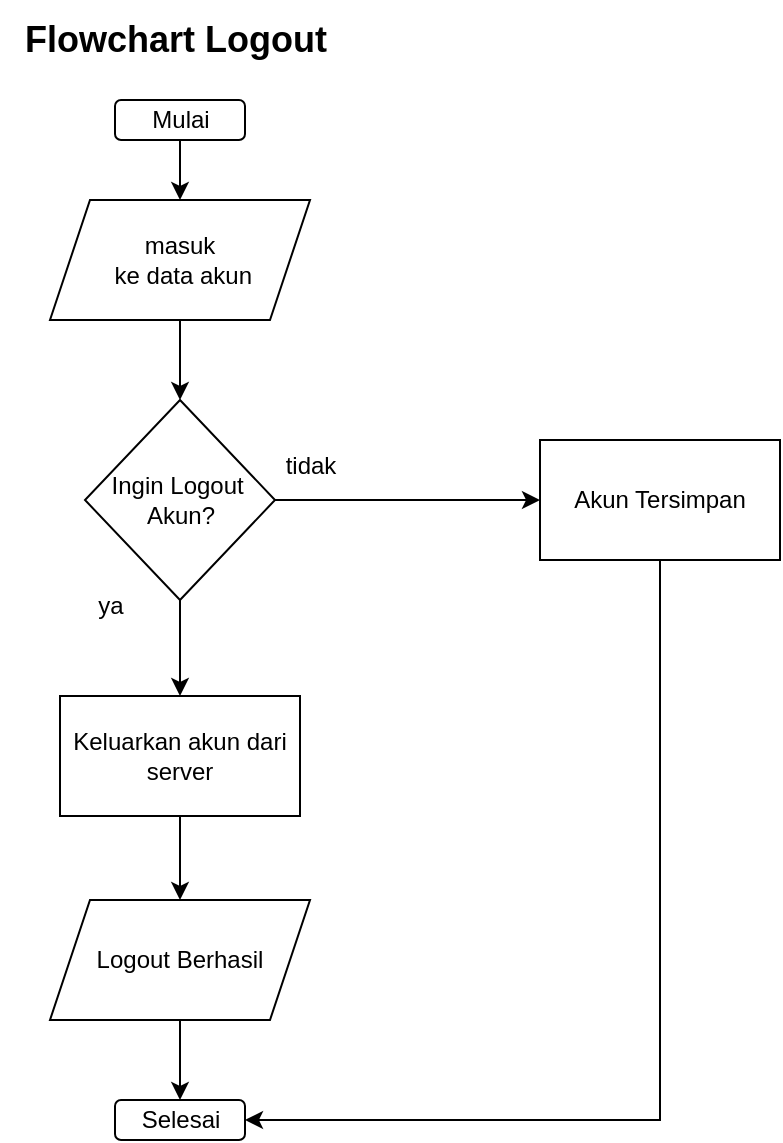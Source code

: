 <mxfile version="21.2.8" type="device">
  <diagram name="Page-1" id="ZJziXxxdAj8SFKqpZ-4v">
    <mxGraphModel dx="1219" dy="713" grid="1" gridSize="10" guides="1" tooltips="1" connect="1" arrows="1" fold="1" page="1" pageScale="1" pageWidth="850" pageHeight="1100" background="none" math="0" shadow="0">
      <root>
        <mxCell id="0" />
        <mxCell id="1" parent="0" />
        <mxCell id="44k4_VBJVtMnTsJ_2v9P-7" style="edgeStyle=orthogonalEdgeStyle;rounded=0;orthogonalLoop=1;jettySize=auto;html=1;exitX=0.5;exitY=1;exitDx=0;exitDy=0;" parent="1" edge="1">
          <mxGeometry relative="1" as="geometry">
            <mxPoint x="440" y="210" as="sourcePoint" />
            <mxPoint x="440" y="210" as="targetPoint" />
          </mxGeometry>
        </mxCell>
        <mxCell id="44k4_VBJVtMnTsJ_2v9P-68" value="&lt;b&gt;&lt;font style=&quot;font-size: 18px;&quot;&gt;Flowchart Logout&amp;nbsp;&lt;/font&gt;&lt;/b&gt;" style="text;html=1;align=center;verticalAlign=middle;resizable=0;points=[];autosize=1;strokeColor=none;fillColor=none;" parent="1" vertex="1">
          <mxGeometry x="315" y="10" width="180" height="40" as="geometry" />
        </mxCell>
        <mxCell id="6W6a73ZQ8LbhypEmX5_w-8" style="edgeStyle=orthogonalEdgeStyle;rounded=0;orthogonalLoop=1;jettySize=auto;html=1;exitX=0.5;exitY=1;exitDx=0;exitDy=0;entryX=0.5;entryY=0;entryDx=0;entryDy=0;" parent="1" source="6W6a73ZQ8LbhypEmX5_w-3" target="6W6a73ZQ8LbhypEmX5_w-6" edge="1">
          <mxGeometry relative="1" as="geometry" />
        </mxCell>
        <mxCell id="6W6a73ZQ8LbhypEmX5_w-3" value="Mulai" style="rounded=1;whiteSpace=wrap;html=1;" parent="1" vertex="1">
          <mxGeometry x="372.5" y="60" width="65" height="20" as="geometry" />
        </mxCell>
        <mxCell id="82wfzjJn3ltqgQaWSVBa-1" style="edgeStyle=orthogonalEdgeStyle;rounded=0;orthogonalLoop=1;jettySize=auto;html=1;exitX=0.5;exitY=1;exitDx=0;exitDy=0;entryX=0.5;entryY=0;entryDx=0;entryDy=0;" edge="1" parent="1" source="6W6a73ZQ8LbhypEmX5_w-6" target="6W6a73ZQ8LbhypEmX5_w-46">
          <mxGeometry relative="1" as="geometry" />
        </mxCell>
        <mxCell id="6W6a73ZQ8LbhypEmX5_w-6" value="masuk&lt;br&gt;&amp;nbsp;ke data akun" style="shape=parallelogram;perimeter=parallelogramPerimeter;whiteSpace=wrap;html=1;fixedSize=1;" parent="1" vertex="1">
          <mxGeometry x="340" y="110" width="130" height="60" as="geometry" />
        </mxCell>
        <mxCell id="6W6a73ZQ8LbhypEmX5_w-44" value="Selesai" style="rounded=1;whiteSpace=wrap;html=1;" parent="1" vertex="1">
          <mxGeometry x="372.5" y="560" width="65" height="20" as="geometry" />
        </mxCell>
        <mxCell id="82wfzjJn3ltqgQaWSVBa-6" style="edgeStyle=orthogonalEdgeStyle;rounded=0;orthogonalLoop=1;jettySize=auto;html=1;exitX=0.5;exitY=1;exitDx=0;exitDy=0;entryX=0.5;entryY=0;entryDx=0;entryDy=0;" edge="1" parent="1" source="6W6a73ZQ8LbhypEmX5_w-46" target="6W6a73ZQ8LbhypEmX5_w-51">
          <mxGeometry relative="1" as="geometry" />
        </mxCell>
        <mxCell id="82wfzjJn3ltqgQaWSVBa-7" style="edgeStyle=orthogonalEdgeStyle;rounded=0;orthogonalLoop=1;jettySize=auto;html=1;exitX=1;exitY=0.5;exitDx=0;exitDy=0;entryX=0;entryY=0.5;entryDx=0;entryDy=0;" edge="1" parent="1" source="6W6a73ZQ8LbhypEmX5_w-46" target="6W6a73ZQ8LbhypEmX5_w-76">
          <mxGeometry relative="1" as="geometry" />
        </mxCell>
        <mxCell id="6W6a73ZQ8LbhypEmX5_w-46" value="Ingin Logout&amp;nbsp;&lt;br&gt;Akun?" style="rhombus;whiteSpace=wrap;html=1;" parent="1" vertex="1">
          <mxGeometry x="357.5" y="210" width="95" height="100" as="geometry" />
        </mxCell>
        <mxCell id="6W6a73ZQ8LbhypEmX5_w-57" style="edgeStyle=orthogonalEdgeStyle;rounded=0;orthogonalLoop=1;jettySize=auto;html=1;exitX=0.5;exitY=1;exitDx=0;exitDy=0;entryX=0.5;entryY=0;entryDx=0;entryDy=0;" parent="1" source="6W6a73ZQ8LbhypEmX5_w-51" target="6W6a73ZQ8LbhypEmX5_w-56" edge="1">
          <mxGeometry relative="1" as="geometry" />
        </mxCell>
        <mxCell id="6W6a73ZQ8LbhypEmX5_w-51" value="Keluarkan akun dari server" style="rounded=0;whiteSpace=wrap;html=1;" parent="1" vertex="1">
          <mxGeometry x="345" y="358" width="120" height="60" as="geometry" />
        </mxCell>
        <mxCell id="82wfzjJn3ltqgQaWSVBa-9" style="edgeStyle=orthogonalEdgeStyle;rounded=0;orthogonalLoop=1;jettySize=auto;html=1;exitX=0.5;exitY=1;exitDx=0;exitDy=0;entryX=0.5;entryY=0;entryDx=0;entryDy=0;" edge="1" parent="1" source="6W6a73ZQ8LbhypEmX5_w-56" target="6W6a73ZQ8LbhypEmX5_w-44">
          <mxGeometry relative="1" as="geometry" />
        </mxCell>
        <mxCell id="6W6a73ZQ8LbhypEmX5_w-56" value="Logout Berhasil" style="shape=parallelogram;perimeter=parallelogramPerimeter;whiteSpace=wrap;html=1;fixedSize=1;" parent="1" vertex="1">
          <mxGeometry x="340" y="460" width="130" height="60" as="geometry" />
        </mxCell>
        <mxCell id="82wfzjJn3ltqgQaWSVBa-8" style="edgeStyle=orthogonalEdgeStyle;rounded=0;orthogonalLoop=1;jettySize=auto;html=1;exitX=0.5;exitY=1;exitDx=0;exitDy=0;entryX=1;entryY=0.5;entryDx=0;entryDy=0;" edge="1" parent="1" source="6W6a73ZQ8LbhypEmX5_w-76" target="6W6a73ZQ8LbhypEmX5_w-44">
          <mxGeometry relative="1" as="geometry" />
        </mxCell>
        <mxCell id="6W6a73ZQ8LbhypEmX5_w-76" value="Akun Tersimpan" style="rounded=0;whiteSpace=wrap;html=1;" parent="1" vertex="1">
          <mxGeometry x="585" y="230" width="120" height="60" as="geometry" />
        </mxCell>
        <mxCell id="82wfzjJn3ltqgQaWSVBa-10" value="ya" style="text;html=1;align=center;verticalAlign=middle;resizable=0;points=[];autosize=1;strokeColor=none;fillColor=none;" vertex="1" parent="1">
          <mxGeometry x="350" y="298" width="40" height="30" as="geometry" />
        </mxCell>
        <mxCell id="82wfzjJn3ltqgQaWSVBa-11" value="tidak" style="text;html=1;align=center;verticalAlign=middle;resizable=0;points=[];autosize=1;strokeColor=none;fillColor=none;" vertex="1" parent="1">
          <mxGeometry x="445" y="228" width="50" height="30" as="geometry" />
        </mxCell>
      </root>
    </mxGraphModel>
  </diagram>
</mxfile>
